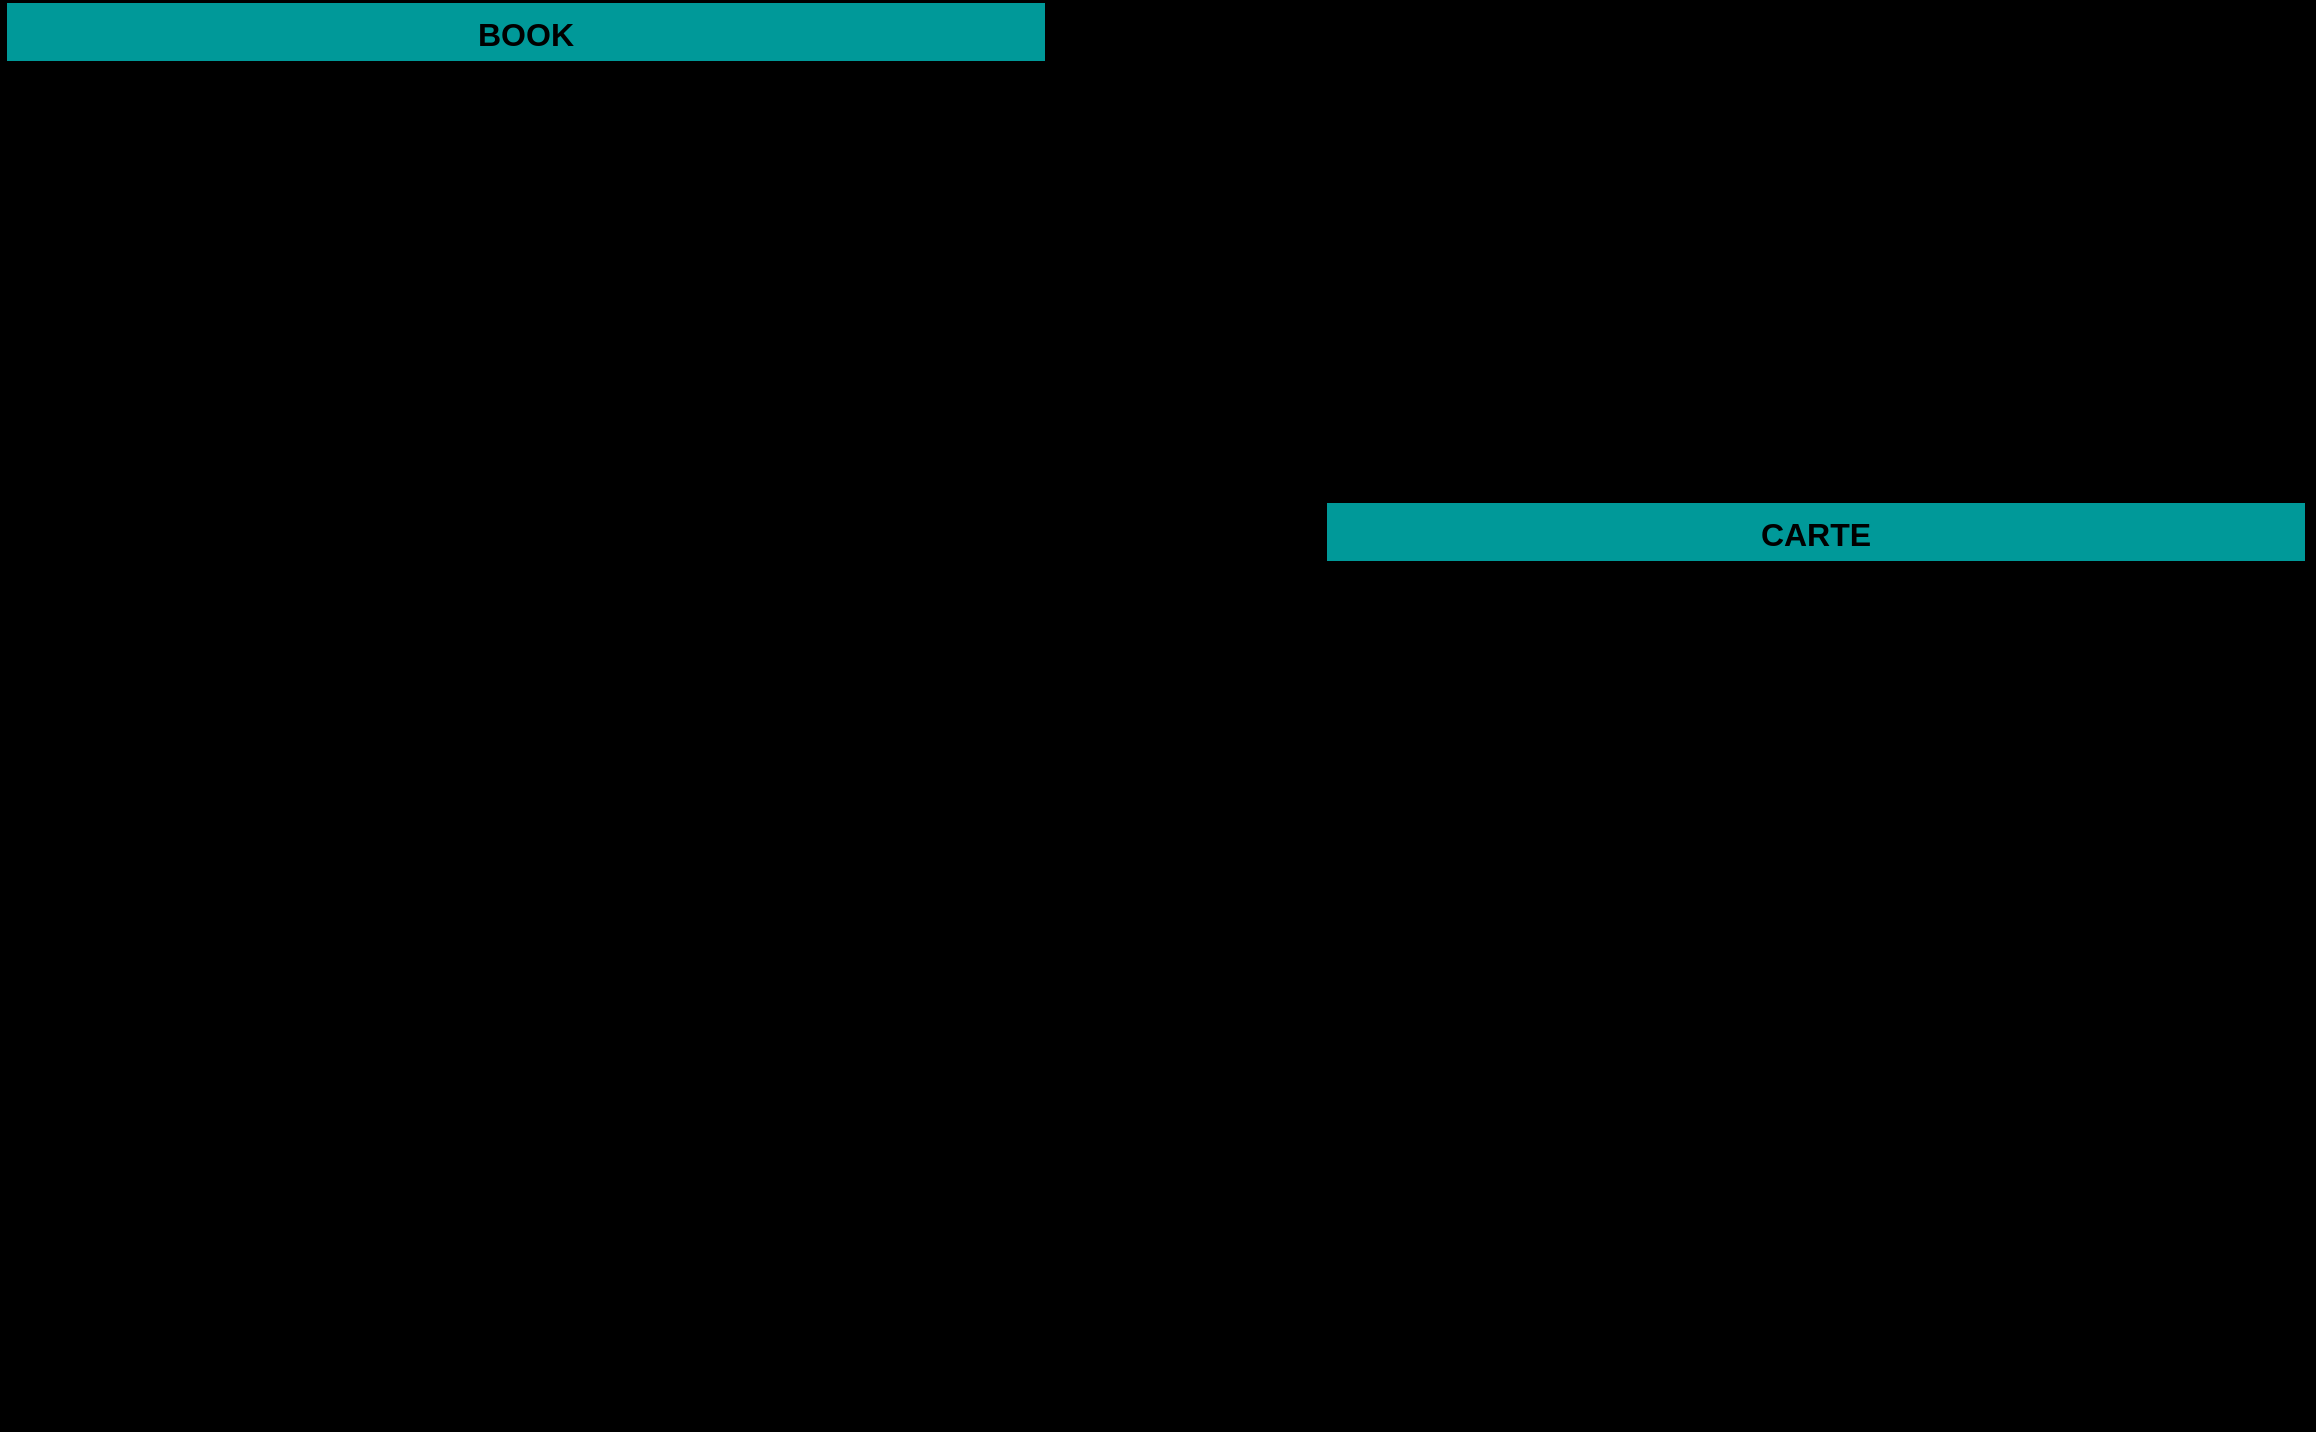 <mxfile version="24.4.0" type="device">
  <diagram name="Page-1" id="w5YIbSZ3tDpKAlkPuJyY">
    <mxGraphModel dx="1071" dy="650" grid="1" gridSize="10" guides="1" tooltips="1" connect="1" arrows="1" fold="1" page="1" pageScale="1" pageWidth="1920" pageHeight="1200" background="#000000" math="0" shadow="0">
      <root>
        <mxCell id="0" />
        <mxCell id="1" parent="0" />
        <mxCell id="HTnMNNAMFDqcmNRor3eO-17" value="BOOK" style="shape=table;startSize=30;container=1;collapsible=0;childLayout=tableLayout;fixedRows=1;rowLines=0;fontStyle=1;fontSize=16;fillColor=#009999;" vertex="1" parent="1">
          <mxGeometry x="390" y="340" width="520" height="460" as="geometry" />
        </mxCell>
        <mxCell id="HTnMNNAMFDqcmNRor3eO-18" value="" style="shape=tableRow;horizontal=0;startSize=0;swimlaneHead=0;swimlaneBody=0;top=0;left=0;bottom=0;right=0;collapsible=0;dropTarget=0;fillColor=none;points=[[0,0.5],[1,0.5]];portConstraint=eastwest;strokeColor=inherit;fontSize=16;strokeWidth=3;" vertex="1" parent="HTnMNNAMFDqcmNRor3eO-17">
          <mxGeometry y="30" width="520" height="40" as="geometry" />
        </mxCell>
        <mxCell id="HTnMNNAMFDqcmNRor3eO-19" value="PK" style="shape=partialRectangle;html=1;whiteSpace=wrap;connectable=0;fillColor=none;top=0;left=0;bottom=0;right=0;overflow=hidden;pointerEvents=1;strokeColor=#E6D0DE;fontSize=16;" vertex="1" parent="HTnMNNAMFDqcmNRor3eO-18">
          <mxGeometry width="59" height="40" as="geometry">
            <mxRectangle width="59" height="40" as="alternateBounds" />
          </mxGeometry>
        </mxCell>
        <mxCell id="HTnMNNAMFDqcmNRor3eO-20" value="isbn&amp;nbsp; &amp;nbsp; &amp;nbsp; &amp;nbsp; &amp;nbsp; &amp;nbsp; &amp;nbsp; &amp;nbsp; &amp;nbsp; &amp;nbsp; &amp;nbsp; &amp;nbsp; &amp;nbsp; &amp;nbsp;varchar2(50)&amp;nbsp; &amp;nbsp; &amp;nbsp;&quot;978-3-596-148410-07&quot;" style="shape=partialRectangle;html=1;whiteSpace=wrap;connectable=0;fillColor=none;top=0;left=0;bottom=0;right=0;align=left;spacingLeft=6;overflow=hidden;strokeColor=#E6D0DE;fontSize=16;" vertex="1" parent="HTnMNNAMFDqcmNRor3eO-18">
          <mxGeometry x="59" width="461" height="40" as="geometry">
            <mxRectangle width="461" height="40" as="alternateBounds" />
          </mxGeometry>
        </mxCell>
        <mxCell id="HTnMNNAMFDqcmNRor3eO-24" value="" style="shape=tableRow;horizontal=0;startSize=0;swimlaneHead=0;swimlaneBody=0;top=0;left=0;bottom=0;right=0;collapsible=0;dropTarget=0;fillColor=none;points=[[0,0.5],[1,0.5]];portConstraint=eastwest;strokeColor=inherit;fontSize=16;" vertex="1" parent="HTnMNNAMFDqcmNRor3eO-17">
          <mxGeometry y="70" width="520" height="20" as="geometry" />
        </mxCell>
        <mxCell id="HTnMNNAMFDqcmNRor3eO-25" value="" style="shape=partialRectangle;html=1;whiteSpace=wrap;connectable=0;fillColor=none;top=0;left=0;bottom=0;right=0;overflow=hidden;strokeColor=inherit;fontSize=16;" vertex="1" parent="HTnMNNAMFDqcmNRor3eO-24">
          <mxGeometry width="59" height="20" as="geometry">
            <mxRectangle width="59" height="20" as="alternateBounds" />
          </mxGeometry>
        </mxCell>
        <mxCell id="HTnMNNAMFDqcmNRor3eO-26" value="title&amp;nbsp; &amp;nbsp; &amp;nbsp; &amp;nbsp; &amp;nbsp; &amp;nbsp; &amp;nbsp; &amp;nbsp; &amp;nbsp; &amp;nbsp; &amp;nbsp; &amp;nbsp; &amp;nbsp; &amp;nbsp; varchar2(50)&amp;nbsp; &amp;nbsp; &amp;nbsp; &quot;Mica sirena&quot;" style="shape=partialRectangle;html=1;whiteSpace=wrap;connectable=0;fillColor=none;top=0;left=0;bottom=0;right=0;align=left;spacingLeft=6;overflow=hidden;strokeColor=inherit;fontSize=16;" vertex="1" parent="HTnMNNAMFDqcmNRor3eO-24">
          <mxGeometry x="59" width="461" height="20" as="geometry">
            <mxRectangle width="461" height="20" as="alternateBounds" />
          </mxGeometry>
        </mxCell>
        <mxCell id="HTnMNNAMFDqcmNRor3eO-43" value="" style="shape=tableRow;horizontal=0;startSize=0;swimlaneHead=0;swimlaneBody=0;top=0;left=0;bottom=0;right=0;collapsible=0;dropTarget=0;fillColor=none;points=[[0,0.5],[1,0.5]];portConstraint=eastwest;strokeColor=inherit;fontSize=16;" vertex="1" parent="HTnMNNAMFDqcmNRor3eO-17">
          <mxGeometry y="90" width="520" height="30" as="geometry" />
        </mxCell>
        <mxCell id="HTnMNNAMFDqcmNRor3eO-44" value="" style="shape=partialRectangle;html=1;whiteSpace=wrap;connectable=0;fillColor=none;top=0;left=0;bottom=0;right=0;overflow=hidden;strokeColor=inherit;fontSize=16;" vertex="1" parent="HTnMNNAMFDqcmNRor3eO-43">
          <mxGeometry width="59" height="30" as="geometry">
            <mxRectangle width="59" height="30" as="alternateBounds" />
          </mxGeometry>
        </mxCell>
        <mxCell id="HTnMNNAMFDqcmNRor3eO-45" value="publication_date&amp;nbsp; &amp;nbsp; &amp;nbsp; &amp;nbsp;date&amp;nbsp; &amp;nbsp; &amp;nbsp; &amp;nbsp; &amp;nbsp; &amp;nbsp; &amp;nbsp; &amp;nbsp; &amp;nbsp; &amp;nbsp; &quot;2024-12-01&quot;" style="shape=partialRectangle;html=1;whiteSpace=wrap;connectable=0;fillColor=none;top=0;left=0;bottom=0;right=0;align=left;spacingLeft=6;overflow=hidden;strokeColor=inherit;fontSize=16;" vertex="1" parent="HTnMNNAMFDqcmNRor3eO-43">
          <mxGeometry x="59" width="461" height="30" as="geometry">
            <mxRectangle width="461" height="30" as="alternateBounds" />
          </mxGeometry>
        </mxCell>
        <mxCell id="HTnMNNAMFDqcmNRor3eO-57" value="" style="endArrow=none;html=1;rounded=0;strokeWidth=2;entryX=0.504;entryY=0.013;entryDx=0;entryDy=0;entryPerimeter=0;exitX=0.385;exitY=1;exitDx=0;exitDy=0;exitPerimeter=0;" edge="1" parent="HTnMNNAMFDqcmNRor3eO-17" source="HTnMNNAMFDqcmNRor3eO-91">
          <mxGeometry width="50" height="50" relative="1" as="geometry">
            <mxPoint x="200" y="500" as="sourcePoint" />
            <mxPoint x="204.48" y="30.52" as="targetPoint" />
          </mxGeometry>
        </mxCell>
        <mxCell id="HTnMNNAMFDqcmNRor3eO-56" value="" style="endArrow=none;html=1;rounded=0;strokeWidth=2;entryX=-0.002;entryY=-0.094;entryDx=0;entryDy=0;entryPerimeter=0;exitX=1.004;exitY=0.929;exitDx=0;exitDy=0;exitPerimeter=0;" edge="1" parent="HTnMNNAMFDqcmNRor3eO-17" source="HTnMNNAMFDqcmNRor3eO-18" target="HTnMNNAMFDqcmNRor3eO-24">
          <mxGeometry width="50" height="50" relative="1" as="geometry">
            <mxPoint x="130" y="240" as="sourcePoint" />
            <mxPoint y="89.58" as="targetPoint" />
          </mxGeometry>
        </mxCell>
        <mxCell id="HTnMNNAMFDqcmNRor3eO-58" value="" style="shape=tableRow;horizontal=0;startSize=0;swimlaneHead=0;swimlaneBody=0;top=0;left=0;bottom=0;right=0;collapsible=0;dropTarget=0;fillColor=none;points=[[0,0.5],[1,0.5]];portConstraint=eastwest;strokeColor=inherit;fontSize=16;" vertex="1" parent="HTnMNNAMFDqcmNRor3eO-17">
          <mxGeometry y="120" width="520" height="30" as="geometry" />
        </mxCell>
        <mxCell id="HTnMNNAMFDqcmNRor3eO-59" value="" style="shape=partialRectangle;html=1;whiteSpace=wrap;connectable=0;fillColor=none;top=0;left=0;bottom=0;right=0;overflow=hidden;strokeColor=inherit;fontSize=16;" vertex="1" parent="HTnMNNAMFDqcmNRor3eO-58">
          <mxGeometry width="59" height="30" as="geometry">
            <mxRectangle width="59" height="30" as="alternateBounds" />
          </mxGeometry>
        </mxCell>
        <mxCell id="HTnMNNAMFDqcmNRor3eO-60" value="edition&amp;nbsp; &amp;nbsp; &amp;nbsp; &amp;nbsp; &amp;nbsp; &amp;nbsp; &amp;nbsp; &amp;nbsp; &amp;nbsp; &amp;nbsp; &amp;nbsp; varchar2(50)&amp;nbsp; &amp;nbsp; &amp;nbsp; &amp;nbsp;&quot;Editia 3&quot;&amp;nbsp; &amp;nbsp; &amp;nbsp; &amp;nbsp; &amp;nbsp;" style="shape=partialRectangle;html=1;whiteSpace=wrap;connectable=0;fillColor=none;top=0;left=0;bottom=0;right=0;align=left;spacingLeft=6;overflow=hidden;strokeColor=inherit;fontSize=16;" vertex="1" parent="HTnMNNAMFDqcmNRor3eO-58">
          <mxGeometry x="59" width="461" height="30" as="geometry">
            <mxRectangle width="461" height="30" as="alternateBounds" />
          </mxGeometry>
        </mxCell>
        <mxCell id="HTnMNNAMFDqcmNRor3eO-61" value="" style="shape=tableRow;horizontal=0;startSize=0;swimlaneHead=0;swimlaneBody=0;top=0;left=0;bottom=0;right=0;collapsible=0;dropTarget=0;fillColor=none;points=[[0,0.5],[1,0.5]];portConstraint=eastwest;strokeColor=inherit;fontSize=16;" vertex="1" parent="HTnMNNAMFDqcmNRor3eO-17">
          <mxGeometry y="150" width="520" height="30" as="geometry" />
        </mxCell>
        <mxCell id="HTnMNNAMFDqcmNRor3eO-62" value="" style="shape=partialRectangle;html=1;whiteSpace=wrap;connectable=0;fillColor=none;top=0;left=0;bottom=0;right=0;overflow=hidden;strokeColor=inherit;fontSize=16;" vertex="1" parent="HTnMNNAMFDqcmNRor3eO-61">
          <mxGeometry width="59" height="30" as="geometry">
            <mxRectangle width="59" height="30" as="alternateBounds" />
          </mxGeometry>
        </mxCell>
        <mxCell id="HTnMNNAMFDqcmNRor3eO-63" value="available_quantity&amp;nbsp; &amp;nbsp; number(38,0)&amp;nbsp; &amp;nbsp; &amp;nbsp; 67 -596-52068-7" style="shape=partialRectangle;html=1;whiteSpace=wrap;connectable=0;fillColor=none;top=0;left=0;bottom=0;right=0;align=left;spacingLeft=6;overflow=hidden;strokeColor=inherit;fontSize=16;" vertex="1" parent="HTnMNNAMFDqcmNRor3eO-61">
          <mxGeometry x="59" width="461" height="30" as="geometry">
            <mxRectangle width="461" height="30" as="alternateBounds" />
          </mxGeometry>
        </mxCell>
        <mxCell id="HTnMNNAMFDqcmNRor3eO-64" value="" style="shape=tableRow;horizontal=0;startSize=0;swimlaneHead=0;swimlaneBody=0;top=0;left=0;bottom=0;right=0;collapsible=0;dropTarget=0;fillColor=none;points=[[0,0.5],[1,0.5]];portConstraint=eastwest;strokeColor=inherit;fontSize=16;" vertex="1" parent="HTnMNNAMFDqcmNRor3eO-17">
          <mxGeometry y="180" width="520" height="30" as="geometry" />
        </mxCell>
        <mxCell id="HTnMNNAMFDqcmNRor3eO-65" value="" style="shape=partialRectangle;html=1;whiteSpace=wrap;connectable=0;fillColor=none;top=0;left=0;bottom=0;right=0;overflow=hidden;strokeColor=inherit;fontSize=16;" vertex="1" parent="HTnMNNAMFDqcmNRor3eO-64">
          <mxGeometry width="59" height="30" as="geometry">
            <mxRectangle width="59" height="30" as="alternateBounds" />
          </mxGeometry>
        </mxCell>
        <mxCell id="HTnMNNAMFDqcmNRor3eO-66" value="price&amp;nbsp; &amp;nbsp; &amp;nbsp; &amp;nbsp; &amp;nbsp; &amp;nbsp; &amp;nbsp; &amp;nbsp; &amp;nbsp; &amp;nbsp; &amp;nbsp; &amp;nbsp; &amp;nbsp;number(38,2)&amp;nbsp; &amp;nbsp; &amp;nbsp; 547.50" style="shape=partialRectangle;html=1;whiteSpace=wrap;connectable=0;fillColor=none;top=0;left=0;bottom=0;right=0;align=left;spacingLeft=6;overflow=hidden;strokeColor=inherit;fontSize=16;" vertex="1" parent="HTnMNNAMFDqcmNRor3eO-64">
          <mxGeometry x="59" width="461" height="30" as="geometry">
            <mxRectangle width="461" height="30" as="alternateBounds" />
          </mxGeometry>
        </mxCell>
        <mxCell id="HTnMNNAMFDqcmNRor3eO-67" value="" style="shape=tableRow;horizontal=0;startSize=0;swimlaneHead=0;swimlaneBody=0;top=0;left=0;bottom=0;right=0;collapsible=0;dropTarget=0;fillColor=none;points=[[0,0.5],[1,0.5]];portConstraint=eastwest;strokeColor=inherit;fontSize=16;" vertex="1" parent="HTnMNNAMFDqcmNRor3eO-17">
          <mxGeometry y="210" width="520" height="30" as="geometry" />
        </mxCell>
        <mxCell id="HTnMNNAMFDqcmNRor3eO-68" value="" style="shape=partialRectangle;html=1;whiteSpace=wrap;connectable=0;fillColor=none;top=0;left=0;bottom=0;right=0;overflow=hidden;strokeColor=inherit;fontSize=16;" vertex="1" parent="HTnMNNAMFDqcmNRor3eO-67">
          <mxGeometry width="59" height="30" as="geometry">
            <mxRectangle width="59" height="30" as="alternateBounds" />
          </mxGeometry>
        </mxCell>
        <mxCell id="HTnMNNAMFDqcmNRor3eO-69" value="author&amp;nbsp; &amp;nbsp; &amp;nbsp; &amp;nbsp; &amp;nbsp; &amp;nbsp; &amp;nbsp; &amp;nbsp; &amp;nbsp; &amp;nbsp; &amp;nbsp; &amp;nbsp;varchar2(50)&amp;nbsp; &amp;nbsp; &amp;nbsp; &quot;Petre Ispirescu&quot;" style="shape=partialRectangle;html=1;whiteSpace=wrap;connectable=0;fillColor=none;top=0;left=0;bottom=0;right=0;align=left;spacingLeft=6;overflow=hidden;strokeColor=inherit;fontSize=16;" vertex="1" parent="HTnMNNAMFDqcmNRor3eO-67">
          <mxGeometry x="59" width="461" height="30" as="geometry">
            <mxRectangle width="461" height="30" as="alternateBounds" />
          </mxGeometry>
        </mxCell>
        <mxCell id="HTnMNNAMFDqcmNRor3eO-70" value="" style="shape=tableRow;horizontal=0;startSize=0;swimlaneHead=0;swimlaneBody=0;top=0;left=0;bottom=0;right=0;collapsible=0;dropTarget=0;fillColor=none;points=[[0,0.5],[1,0.5]];portConstraint=eastwest;strokeColor=inherit;fontSize=16;" vertex="1" parent="HTnMNNAMFDqcmNRor3eO-17">
          <mxGeometry y="240" width="520" height="30" as="geometry" />
        </mxCell>
        <mxCell id="HTnMNNAMFDqcmNRor3eO-71" value="" style="shape=partialRectangle;html=1;whiteSpace=wrap;connectable=0;fillColor=none;top=0;left=0;bottom=0;right=0;overflow=hidden;strokeColor=inherit;fontSize=16;" vertex="1" parent="HTnMNNAMFDqcmNRor3eO-70">
          <mxGeometry width="59" height="30" as="geometry">
            <mxRectangle width="59" height="30" as="alternateBounds" />
          </mxGeometry>
        </mxCell>
        <mxCell id="HTnMNNAMFDqcmNRor3eO-72" value="publisher&amp;nbsp; &amp;nbsp; &amp;nbsp; &amp;nbsp; &amp;nbsp; &amp;nbsp; &amp;nbsp; &amp;nbsp; &amp;nbsp; &amp;nbsp;varchar2(50)&amp;nbsp; &amp;nbsp; &amp;nbsp; &quot;Editura Arthur&quot;" style="shape=partialRectangle;html=1;whiteSpace=wrap;connectable=0;fillColor=none;top=0;left=0;bottom=0;right=0;align=left;spacingLeft=6;overflow=hidden;strokeColor=inherit;fontSize=16;" vertex="1" parent="HTnMNNAMFDqcmNRor3eO-70">
          <mxGeometry x="59" width="461" height="30" as="geometry">
            <mxRectangle width="461" height="30" as="alternateBounds" />
          </mxGeometry>
        </mxCell>
        <mxCell id="HTnMNNAMFDqcmNRor3eO-73" value="" style="shape=tableRow;horizontal=0;startSize=0;swimlaneHead=0;swimlaneBody=0;top=0;left=0;bottom=0;right=0;collapsible=0;dropTarget=0;fillColor=none;points=[[0,0.5],[1,0.5]];portConstraint=eastwest;strokeColor=inherit;fontSize=16;" vertex="1" parent="HTnMNNAMFDqcmNRor3eO-17">
          <mxGeometry y="270" width="520" height="30" as="geometry" />
        </mxCell>
        <mxCell id="HTnMNNAMFDqcmNRor3eO-74" value="" style="shape=partialRectangle;html=1;whiteSpace=wrap;connectable=0;fillColor=none;top=0;left=0;bottom=0;right=0;overflow=hidden;strokeColor=inherit;fontSize=16;" vertex="1" parent="HTnMNNAMFDqcmNRor3eO-73">
          <mxGeometry width="59" height="30" as="geometry">
            <mxRectangle width="59" height="30" as="alternateBounds" />
          </mxGeometry>
        </mxCell>
        <mxCell id="HTnMNNAMFDqcmNRor3eO-75" value="language&amp;nbsp; &amp;nbsp; &amp;nbsp; &amp;nbsp; &amp;nbsp; &amp;nbsp; &amp;nbsp; &amp;nbsp; &amp;nbsp; &amp;nbsp;varchar2(50)&amp;nbsp; &amp;nbsp; &amp;nbsp; &quot;romana&quot;&amp;nbsp;" style="shape=partialRectangle;html=1;whiteSpace=wrap;connectable=0;fillColor=none;top=0;left=0;bottom=0;right=0;align=left;spacingLeft=6;overflow=hidden;strokeColor=inherit;fontSize=16;" vertex="1" parent="HTnMNNAMFDqcmNRor3eO-73">
          <mxGeometry x="59" width="461" height="30" as="geometry">
            <mxRectangle width="461" height="30" as="alternateBounds" />
          </mxGeometry>
        </mxCell>
        <mxCell id="HTnMNNAMFDqcmNRor3eO-76" value="" style="shape=tableRow;horizontal=0;startSize=0;swimlaneHead=0;swimlaneBody=0;top=0;left=0;bottom=0;right=0;collapsible=0;dropTarget=0;fillColor=none;points=[[0,0.5],[1,0.5]];portConstraint=eastwest;strokeColor=inherit;fontSize=16;" vertex="1" parent="HTnMNNAMFDqcmNRor3eO-17">
          <mxGeometry y="300" width="520" height="30" as="geometry" />
        </mxCell>
        <mxCell id="HTnMNNAMFDqcmNRor3eO-77" value="" style="shape=partialRectangle;html=1;whiteSpace=wrap;connectable=0;fillColor=none;top=0;left=0;bottom=0;right=0;overflow=hidden;strokeColor=inherit;fontSize=16;" vertex="1" parent="HTnMNNAMFDqcmNRor3eO-76">
          <mxGeometry width="59" height="30" as="geometry">
            <mxRectangle width="59" height="30" as="alternateBounds" />
          </mxGeometry>
        </mxCell>
        <mxCell id="HTnMNNAMFDqcmNRor3eO-78" value="genre&amp;nbsp; &amp;nbsp; &amp;nbsp; &amp;nbsp; &amp;nbsp; &amp;nbsp; &amp;nbsp; &amp;nbsp; &amp;nbsp; &amp;nbsp; &amp;nbsp; &amp;nbsp; &amp;nbsp;varchar2(50)&amp;nbsp; &amp;nbsp; &amp;nbsp;&quot;fantastic&quot;" style="shape=partialRectangle;html=1;whiteSpace=wrap;connectable=0;fillColor=none;top=0;left=0;bottom=0;right=0;align=left;spacingLeft=6;overflow=hidden;strokeColor=inherit;fontSize=16;" vertex="1" parent="HTnMNNAMFDqcmNRor3eO-76">
          <mxGeometry x="59" width="461" height="30" as="geometry">
            <mxRectangle width="461" height="30" as="alternateBounds" />
          </mxGeometry>
        </mxCell>
        <mxCell id="HTnMNNAMFDqcmNRor3eO-79" value="" style="shape=tableRow;horizontal=0;startSize=0;swimlaneHead=0;swimlaneBody=0;top=0;left=0;bottom=0;right=0;collapsible=0;dropTarget=0;fillColor=none;points=[[0,0.5],[1,0.5]];portConstraint=eastwest;strokeColor=inherit;fontSize=16;" vertex="1" parent="HTnMNNAMFDqcmNRor3eO-17">
          <mxGeometry y="330" width="520" height="30" as="geometry" />
        </mxCell>
        <mxCell id="HTnMNNAMFDqcmNRor3eO-80" value="" style="shape=partialRectangle;html=1;whiteSpace=wrap;connectable=0;fillColor=none;top=0;left=0;bottom=0;right=0;overflow=hidden;strokeColor=inherit;fontSize=16;" vertex="1" parent="HTnMNNAMFDqcmNRor3eO-79">
          <mxGeometry width="59" height="30" as="geometry">
            <mxRectangle width="59" height="30" as="alternateBounds" />
          </mxGeometry>
        </mxCell>
        <mxCell id="HTnMNNAMFDqcmNRor3eO-81" value="rating&amp;nbsp; &amp;nbsp; &amp;nbsp; &amp;nbsp; &amp;nbsp; &amp;nbsp; &amp;nbsp; &amp;nbsp; &amp;nbsp; &amp;nbsp; &amp;nbsp; &amp;nbsp; &amp;nbsp;number(38,1)&amp;nbsp; &amp;nbsp; &amp;nbsp;5.7" style="shape=partialRectangle;html=1;whiteSpace=wrap;connectable=0;fillColor=none;top=0;left=0;bottom=0;right=0;align=left;spacingLeft=6;overflow=hidden;strokeColor=inherit;fontSize=16;" vertex="1" parent="HTnMNNAMFDqcmNRor3eO-79">
          <mxGeometry x="59" width="461" height="30" as="geometry">
            <mxRectangle width="461" height="30" as="alternateBounds" />
          </mxGeometry>
        </mxCell>
        <mxCell id="HTnMNNAMFDqcmNRor3eO-82" value="" style="shape=tableRow;horizontal=0;startSize=0;swimlaneHead=0;swimlaneBody=0;top=0;left=0;bottom=0;right=0;collapsible=0;dropTarget=0;fillColor=none;points=[[0,0.5],[1,0.5]];portConstraint=eastwest;strokeColor=inherit;fontSize=16;" vertex="1" parent="HTnMNNAMFDqcmNRor3eO-17">
          <mxGeometry y="360" width="520" height="20" as="geometry" />
        </mxCell>
        <mxCell id="HTnMNNAMFDqcmNRor3eO-83" value="" style="shape=partialRectangle;html=1;whiteSpace=wrap;connectable=0;fillColor=none;top=0;left=0;bottom=0;right=0;overflow=hidden;strokeColor=inherit;fontSize=16;" vertex="1" parent="HTnMNNAMFDqcmNRor3eO-82">
          <mxGeometry width="59" height="20" as="geometry">
            <mxRectangle width="59" height="20" as="alternateBounds" />
          </mxGeometry>
        </mxCell>
        <mxCell id="HTnMNNAMFDqcmNRor3eO-84" value="data_adaugarii&amp;nbsp; &amp;nbsp; &amp;nbsp; &amp;nbsp; &amp;nbsp; date&amp;nbsp; &amp;nbsp; &amp;nbsp; &amp;nbsp; &amp;nbsp; &amp;nbsp; &amp;nbsp; &amp;nbsp; &amp;nbsp; &amp;nbsp;&quot;2024-12-02&quot;" style="shape=partialRectangle;html=1;whiteSpace=wrap;connectable=0;fillColor=none;top=0;left=0;bottom=0;right=0;align=left;spacingLeft=6;overflow=hidden;strokeColor=inherit;fontSize=16;" vertex="1" parent="HTnMNNAMFDqcmNRor3eO-82">
          <mxGeometry x="59" width="461" height="20" as="geometry">
            <mxRectangle width="461" height="20" as="alternateBounds" />
          </mxGeometry>
        </mxCell>
        <mxCell id="HTnMNNAMFDqcmNRor3eO-85" value="" style="shape=tableRow;horizontal=0;startSize=0;swimlaneHead=0;swimlaneBody=0;top=0;left=0;bottom=0;right=0;collapsible=0;dropTarget=0;fillColor=none;points=[[0,0.5],[1,0.5]];portConstraint=eastwest;strokeColor=inherit;fontSize=16;" vertex="1" parent="HTnMNNAMFDqcmNRor3eO-17">
          <mxGeometry y="380" width="520" height="30" as="geometry" />
        </mxCell>
        <mxCell id="HTnMNNAMFDqcmNRor3eO-86" value="" style="shape=partialRectangle;html=1;whiteSpace=wrap;connectable=0;fillColor=none;top=0;left=0;bottom=0;right=0;overflow=hidden;strokeColor=inherit;fontSize=16;" vertex="1" parent="HTnMNNAMFDqcmNRor3eO-85">
          <mxGeometry width="59" height="30" as="geometry">
            <mxRectangle width="59" height="30" as="alternateBounds" />
          </mxGeometry>
        </mxCell>
        <mxCell id="HTnMNNAMFDqcmNRor3eO-87" value="page_num&amp;nbsp; &amp;nbsp; &amp;nbsp; &amp;nbsp; &amp;nbsp; &amp;nbsp; &amp;nbsp; &amp;nbsp; &amp;nbsp;number(38,0)&amp;nbsp; &amp;nbsp; 345" style="shape=partialRectangle;html=1;whiteSpace=wrap;connectable=0;fillColor=none;top=0;left=0;bottom=0;right=0;align=left;spacingLeft=6;overflow=hidden;strokeColor=inherit;fontSize=16;" vertex="1" parent="HTnMNNAMFDqcmNRor3eO-85">
          <mxGeometry x="59" width="461" height="30" as="geometry">
            <mxRectangle width="461" height="30" as="alternateBounds" />
          </mxGeometry>
        </mxCell>
        <mxCell id="HTnMNNAMFDqcmNRor3eO-88" value="" style="shape=tableRow;horizontal=0;startSize=0;swimlaneHead=0;swimlaneBody=0;top=0;left=0;bottom=0;right=0;collapsible=0;dropTarget=0;fillColor=none;points=[[0,0.5],[1,0.5]];portConstraint=eastwest;strokeColor=inherit;fontSize=16;" vertex="1" parent="HTnMNNAMFDqcmNRor3eO-17">
          <mxGeometry y="410" width="520" height="20" as="geometry" />
        </mxCell>
        <mxCell id="HTnMNNAMFDqcmNRor3eO-89" value="" style="shape=partialRectangle;html=1;whiteSpace=wrap;connectable=0;fillColor=none;top=0;left=0;bottom=0;right=0;overflow=hidden;strokeColor=inherit;fontSize=16;" vertex="1" parent="HTnMNNAMFDqcmNRor3eO-88">
          <mxGeometry width="59" height="20" as="geometry">
            <mxRectangle width="59" height="20" as="alternateBounds" />
          </mxGeometry>
        </mxCell>
        <mxCell id="HTnMNNAMFDqcmNRor3eO-90" value="ultima_actualizare&amp;nbsp; &amp;nbsp; number(38,0)&amp;nbsp; &amp;nbsp; &amp;nbsp;&quot;2024-12-03&quot;" style="shape=partialRectangle;html=1;whiteSpace=wrap;connectable=0;fillColor=none;top=0;left=0;bottom=0;right=0;align=left;spacingLeft=6;overflow=hidden;strokeColor=inherit;fontSize=16;" vertex="1" parent="HTnMNNAMFDqcmNRor3eO-88">
          <mxGeometry x="59" width="461" height="20" as="geometry">
            <mxRectangle width="461" height="20" as="alternateBounds" />
          </mxGeometry>
        </mxCell>
        <mxCell id="HTnMNNAMFDqcmNRor3eO-91" value="" style="shape=tableRow;horizontal=0;startSize=0;swimlaneHead=0;swimlaneBody=0;top=0;left=0;bottom=0;right=0;collapsible=0;dropTarget=0;fillColor=none;points=[[0,0.5],[1,0.5]];portConstraint=eastwest;strokeColor=inherit;fontSize=16;" vertex="1" parent="HTnMNNAMFDqcmNRor3eO-17">
          <mxGeometry y="430" width="520" height="30" as="geometry" />
        </mxCell>
        <mxCell id="HTnMNNAMFDqcmNRor3eO-92" value="" style="shape=partialRectangle;html=1;whiteSpace=wrap;connectable=0;fillColor=none;top=0;left=0;bottom=0;right=0;overflow=hidden;strokeColor=inherit;fontSize=16;" vertex="1" parent="HTnMNNAMFDqcmNRor3eO-91">
          <mxGeometry width="59" height="30" as="geometry">
            <mxRectangle width="59" height="30" as="alternateBounds" />
          </mxGeometry>
        </mxCell>
        <mxCell id="HTnMNNAMFDqcmNRor3eO-93" value="status&amp;nbsp; &amp;nbsp; &amp;nbsp; &amp;nbsp; &amp;nbsp; &amp;nbsp; &amp;nbsp; &amp;nbsp; &amp;nbsp; &amp;nbsp; &amp;nbsp; &amp;nbsp; number(38,0)&amp;nbsp; &amp;nbsp; &amp;nbsp;&quot;In Stoc&quot;" style="shape=partialRectangle;html=1;whiteSpace=wrap;connectable=0;fillColor=none;top=0;left=0;bottom=0;right=0;align=left;spacingLeft=6;overflow=hidden;strokeColor=inherit;fontSize=16;" vertex="1" parent="HTnMNNAMFDqcmNRor3eO-91">
          <mxGeometry x="59" width="461" height="30" as="geometry">
            <mxRectangle width="461" height="30" as="alternateBounds" />
          </mxGeometry>
        </mxCell>
        <mxCell id="HTnMNNAMFDqcmNRor3eO-94" value="" style="endArrow=none;html=1;rounded=0;strokeWidth=2;entryX=0.635;entryY=-0.025;entryDx=0;entryDy=0;entryPerimeter=0;exitX=0.619;exitY=1;exitDx=0;exitDy=0;exitPerimeter=0;" edge="1" parent="HTnMNNAMFDqcmNRor3eO-17" source="HTnMNNAMFDqcmNRor3eO-91">
          <mxGeometry width="50" height="50" relative="1" as="geometry">
            <mxPoint x="317.7" y="461.99" as="sourcePoint" />
            <mxPoint x="320.15" y="30" as="targetPoint" />
          </mxGeometry>
        </mxCell>
        <mxCell id="HTnMNNAMFDqcmNRor3eO-96" value="CARTE" style="shape=table;startSize=30;container=1;collapsible=0;childLayout=tableLayout;fixedRows=1;rowLines=0;fontStyle=1;fontSize=16;fillColor=#009999;" vertex="1" parent="1">
          <mxGeometry x="1050" y="590" width="490" height="460" as="geometry" />
        </mxCell>
        <mxCell id="HTnMNNAMFDqcmNRor3eO-97" value="" style="shape=tableRow;horizontal=0;startSize=0;swimlaneHead=0;swimlaneBody=0;top=0;left=0;bottom=0;right=0;collapsible=0;dropTarget=0;fillColor=none;points=[[0,0.5],[1,0.5]];portConstraint=eastwest;strokeColor=inherit;fontSize=16;strokeWidth=3;" vertex="1" parent="HTnMNNAMFDqcmNRor3eO-96">
          <mxGeometry y="30" width="490" height="40" as="geometry" />
        </mxCell>
        <mxCell id="HTnMNNAMFDqcmNRor3eO-98" value="PK" style="shape=partialRectangle;html=1;whiteSpace=wrap;connectable=0;fillColor=none;top=0;left=0;bottom=0;right=0;overflow=hidden;pointerEvents=1;strokeColor=#E6D0DE;fontSize=16;" vertex="1" parent="HTnMNNAMFDqcmNRor3eO-97">
          <mxGeometry width="56" height="40" as="geometry">
            <mxRectangle width="56" height="40" as="alternateBounds" />
          </mxGeometry>
        </mxCell>
        <mxCell id="HTnMNNAMFDqcmNRor3eO-99" value="isbn&amp;nbsp; &amp;nbsp; &amp;nbsp; &amp;nbsp; &amp;nbsp; &amp;nbsp; &amp;nbsp; &amp;nbsp; &amp;nbsp; &amp;nbsp; &amp;nbsp; &amp;nbsp; &amp;nbsp; &amp;nbsp;varchar2(50)&amp;nbsp; &amp;nbsp; &amp;nbsp; &quot;978-3-16-148410-0&quot;" style="shape=partialRectangle;html=1;whiteSpace=wrap;connectable=0;fillColor=none;top=0;left=0;bottom=0;right=0;align=left;spacingLeft=6;overflow=hidden;strokeColor=#E6D0DE;fontSize=16;" vertex="1" parent="HTnMNNAMFDqcmNRor3eO-97">
          <mxGeometry x="56" width="434" height="40" as="geometry">
            <mxRectangle width="434" height="40" as="alternateBounds" />
          </mxGeometry>
        </mxCell>
        <mxCell id="HTnMNNAMFDqcmNRor3eO-100" value="" style="shape=tableRow;horizontal=0;startSize=0;swimlaneHead=0;swimlaneBody=0;top=0;left=0;bottom=0;right=0;collapsible=0;dropTarget=0;fillColor=none;points=[[0,0.5],[1,0.5]];portConstraint=eastwest;strokeColor=inherit;fontSize=16;" vertex="1" parent="HTnMNNAMFDqcmNRor3eO-96">
          <mxGeometry y="70" width="490" height="20" as="geometry" />
        </mxCell>
        <mxCell id="HTnMNNAMFDqcmNRor3eO-101" value="" style="shape=partialRectangle;html=1;whiteSpace=wrap;connectable=0;fillColor=none;top=0;left=0;bottom=0;right=0;overflow=hidden;strokeColor=inherit;fontSize=16;" vertex="1" parent="HTnMNNAMFDqcmNRor3eO-100">
          <mxGeometry width="56" height="20" as="geometry">
            <mxRectangle width="56" height="20" as="alternateBounds" />
          </mxGeometry>
        </mxCell>
        <mxCell id="HTnMNNAMFDqcmNRor3eO-102" value="title&amp;nbsp; &amp;nbsp; &amp;nbsp; &amp;nbsp; &amp;nbsp; &amp;nbsp; &amp;nbsp; &amp;nbsp; &amp;nbsp; &amp;nbsp; &amp;nbsp; &amp;nbsp; &amp;nbsp; &amp;nbsp; varchar2(50)&amp;nbsp; &amp;nbsp; &amp;nbsp; &quot;Mica sirena&quot;" style="shape=partialRectangle;html=1;whiteSpace=wrap;connectable=0;fillColor=none;top=0;left=0;bottom=0;right=0;align=left;spacingLeft=6;overflow=hidden;strokeColor=inherit;fontSize=16;" vertex="1" parent="HTnMNNAMFDqcmNRor3eO-100">
          <mxGeometry x="56" width="434" height="20" as="geometry">
            <mxRectangle width="434" height="20" as="alternateBounds" />
          </mxGeometry>
        </mxCell>
        <mxCell id="HTnMNNAMFDqcmNRor3eO-103" value="" style="shape=tableRow;horizontal=0;startSize=0;swimlaneHead=0;swimlaneBody=0;top=0;left=0;bottom=0;right=0;collapsible=0;dropTarget=0;fillColor=none;points=[[0,0.5],[1,0.5]];portConstraint=eastwest;strokeColor=inherit;fontSize=16;" vertex="1" parent="HTnMNNAMFDqcmNRor3eO-96">
          <mxGeometry y="90" width="490" height="30" as="geometry" />
        </mxCell>
        <mxCell id="HTnMNNAMFDqcmNRor3eO-104" value="" style="shape=partialRectangle;html=1;whiteSpace=wrap;connectable=0;fillColor=none;top=0;left=0;bottom=0;right=0;overflow=hidden;strokeColor=inherit;fontSize=16;" vertex="1" parent="HTnMNNAMFDqcmNRor3eO-103">
          <mxGeometry width="56" height="30" as="geometry">
            <mxRectangle width="56" height="30" as="alternateBounds" />
          </mxGeometry>
        </mxCell>
        <mxCell id="HTnMNNAMFDqcmNRor3eO-105" value="publication_date&amp;nbsp; &amp;nbsp; &amp;nbsp; &amp;nbsp;date&amp;nbsp; &amp;nbsp; &amp;nbsp; &amp;nbsp; &amp;nbsp; &amp;nbsp; &amp;nbsp; &amp;nbsp; &amp;nbsp; &amp;nbsp; &quot;2024-12-01&quot;" style="shape=partialRectangle;html=1;whiteSpace=wrap;connectable=0;fillColor=none;top=0;left=0;bottom=0;right=0;align=left;spacingLeft=6;overflow=hidden;strokeColor=inherit;fontSize=16;" vertex="1" parent="HTnMNNAMFDqcmNRor3eO-103">
          <mxGeometry x="56" width="434" height="30" as="geometry">
            <mxRectangle width="434" height="30" as="alternateBounds" />
          </mxGeometry>
        </mxCell>
        <mxCell id="HTnMNNAMFDqcmNRor3eO-106" value="" style="endArrow=none;html=1;rounded=0;strokeWidth=2;entryX=0.504;entryY=0.013;entryDx=0;entryDy=0;entryPerimeter=0;exitX=0.396;exitY=0.933;exitDx=0;exitDy=0;exitPerimeter=0;" edge="1" parent="HTnMNNAMFDqcmNRor3eO-96" source="HTnMNNAMFDqcmNRor3eO-141">
          <mxGeometry width="50" height="50" relative="1" as="geometry">
            <mxPoint x="630" y="80" as="sourcePoint" />
            <mxPoint x="204.48" y="30.52" as="targetPoint" />
          </mxGeometry>
        </mxCell>
        <mxCell id="HTnMNNAMFDqcmNRor3eO-107" value="" style="endArrow=none;html=1;rounded=0;strokeWidth=2;entryX=-0.002;entryY=-0.094;entryDx=0;entryDy=0;entryPerimeter=0;exitX=1.004;exitY=0.929;exitDx=0;exitDy=0;exitPerimeter=0;" edge="1" parent="HTnMNNAMFDqcmNRor3eO-96" source="HTnMNNAMFDqcmNRor3eO-97" target="HTnMNNAMFDqcmNRor3eO-100">
          <mxGeometry width="50" height="50" relative="1" as="geometry">
            <mxPoint x="130" y="240" as="sourcePoint" />
            <mxPoint y="89.58" as="targetPoint" />
          </mxGeometry>
        </mxCell>
        <mxCell id="HTnMNNAMFDqcmNRor3eO-108" value="" style="shape=tableRow;horizontal=0;startSize=0;swimlaneHead=0;swimlaneBody=0;top=0;left=0;bottom=0;right=0;collapsible=0;dropTarget=0;fillColor=none;points=[[0,0.5],[1,0.5]];portConstraint=eastwest;strokeColor=inherit;fontSize=16;" vertex="1" parent="HTnMNNAMFDqcmNRor3eO-96">
          <mxGeometry y="120" width="490" height="30" as="geometry" />
        </mxCell>
        <mxCell id="HTnMNNAMFDqcmNRor3eO-109" value="" style="shape=partialRectangle;html=1;whiteSpace=wrap;connectable=0;fillColor=none;top=0;left=0;bottom=0;right=0;overflow=hidden;strokeColor=inherit;fontSize=16;" vertex="1" parent="HTnMNNAMFDqcmNRor3eO-108">
          <mxGeometry width="56" height="30" as="geometry">
            <mxRectangle width="56" height="30" as="alternateBounds" />
          </mxGeometry>
        </mxCell>
        <mxCell id="HTnMNNAMFDqcmNRor3eO-110" value="edition&amp;nbsp; &amp;nbsp; &amp;nbsp; &amp;nbsp; &amp;nbsp; &amp;nbsp; &amp;nbsp; &amp;nbsp; &amp;nbsp; &amp;nbsp; &amp;nbsp; varchar2(50)&amp;nbsp; &amp;nbsp; &amp;nbsp; &amp;nbsp;&quot;Editia 3&quot;&amp;nbsp; &amp;nbsp; &amp;nbsp; &amp;nbsp; &amp;nbsp;" style="shape=partialRectangle;html=1;whiteSpace=wrap;connectable=0;fillColor=none;top=0;left=0;bottom=0;right=0;align=left;spacingLeft=6;overflow=hidden;strokeColor=inherit;fontSize=16;" vertex="1" parent="HTnMNNAMFDqcmNRor3eO-108">
          <mxGeometry x="56" width="434" height="30" as="geometry">
            <mxRectangle width="434" height="30" as="alternateBounds" />
          </mxGeometry>
        </mxCell>
        <mxCell id="HTnMNNAMFDqcmNRor3eO-111" value="" style="shape=tableRow;horizontal=0;startSize=0;swimlaneHead=0;swimlaneBody=0;top=0;left=0;bottom=0;right=0;collapsible=0;dropTarget=0;fillColor=none;points=[[0,0.5],[1,0.5]];portConstraint=eastwest;strokeColor=inherit;fontSize=16;" vertex="1" parent="HTnMNNAMFDqcmNRor3eO-96">
          <mxGeometry y="150" width="490" height="30" as="geometry" />
        </mxCell>
        <mxCell id="HTnMNNAMFDqcmNRor3eO-112" value="" style="shape=partialRectangle;html=1;whiteSpace=wrap;connectable=0;fillColor=none;top=0;left=0;bottom=0;right=0;overflow=hidden;strokeColor=inherit;fontSize=16;" vertex="1" parent="HTnMNNAMFDqcmNRor3eO-111">
          <mxGeometry width="56" height="30" as="geometry">
            <mxRectangle width="56" height="30" as="alternateBounds" />
          </mxGeometry>
        </mxCell>
        <mxCell id="HTnMNNAMFDqcmNRor3eO-113" value="available_quantity&amp;nbsp; &amp;nbsp; number(38,0)&amp;nbsp; &amp;nbsp; &amp;nbsp; 67" style="shape=partialRectangle;html=1;whiteSpace=wrap;connectable=0;fillColor=none;top=0;left=0;bottom=0;right=0;align=left;spacingLeft=6;overflow=hidden;strokeColor=inherit;fontSize=16;" vertex="1" parent="HTnMNNAMFDqcmNRor3eO-111">
          <mxGeometry x="56" width="434" height="30" as="geometry">
            <mxRectangle width="434" height="30" as="alternateBounds" />
          </mxGeometry>
        </mxCell>
        <mxCell id="HTnMNNAMFDqcmNRor3eO-114" value="" style="shape=tableRow;horizontal=0;startSize=0;swimlaneHead=0;swimlaneBody=0;top=0;left=0;bottom=0;right=0;collapsible=0;dropTarget=0;fillColor=none;points=[[0,0.5],[1,0.5]];portConstraint=eastwest;strokeColor=inherit;fontSize=16;" vertex="1" parent="HTnMNNAMFDqcmNRor3eO-96">
          <mxGeometry y="180" width="490" height="30" as="geometry" />
        </mxCell>
        <mxCell id="HTnMNNAMFDqcmNRor3eO-115" value="" style="shape=partialRectangle;html=1;whiteSpace=wrap;connectable=0;fillColor=none;top=0;left=0;bottom=0;right=0;overflow=hidden;strokeColor=inherit;fontSize=16;" vertex="1" parent="HTnMNNAMFDqcmNRor3eO-114">
          <mxGeometry width="56" height="30" as="geometry">
            <mxRectangle width="56" height="30" as="alternateBounds" />
          </mxGeometry>
        </mxCell>
        <mxCell id="HTnMNNAMFDqcmNRor3eO-116" value="price&amp;nbsp; &amp;nbsp; &amp;nbsp; &amp;nbsp; &amp;nbsp; &amp;nbsp; &amp;nbsp; &amp;nbsp; &amp;nbsp; &amp;nbsp; &amp;nbsp; &amp;nbsp; &amp;nbsp;number(38,2)&amp;nbsp; &amp;nbsp; &amp;nbsp; 547.50" style="shape=partialRectangle;html=1;whiteSpace=wrap;connectable=0;fillColor=none;top=0;left=0;bottom=0;right=0;align=left;spacingLeft=6;overflow=hidden;strokeColor=inherit;fontSize=16;" vertex="1" parent="HTnMNNAMFDqcmNRor3eO-114">
          <mxGeometry x="56" width="434" height="30" as="geometry">
            <mxRectangle width="434" height="30" as="alternateBounds" />
          </mxGeometry>
        </mxCell>
        <mxCell id="HTnMNNAMFDqcmNRor3eO-117" value="" style="shape=tableRow;horizontal=0;startSize=0;swimlaneHead=0;swimlaneBody=0;top=0;left=0;bottom=0;right=0;collapsible=0;dropTarget=0;fillColor=none;points=[[0,0.5],[1,0.5]];portConstraint=eastwest;strokeColor=inherit;fontSize=16;" vertex="1" parent="HTnMNNAMFDqcmNRor3eO-96">
          <mxGeometry y="210" width="490" height="30" as="geometry" />
        </mxCell>
        <mxCell id="HTnMNNAMFDqcmNRor3eO-118" value="" style="shape=partialRectangle;html=1;whiteSpace=wrap;connectable=0;fillColor=none;top=0;left=0;bottom=0;right=0;overflow=hidden;strokeColor=inherit;fontSize=16;" vertex="1" parent="HTnMNNAMFDqcmNRor3eO-117">
          <mxGeometry width="56" height="30" as="geometry">
            <mxRectangle width="56" height="30" as="alternateBounds" />
          </mxGeometry>
        </mxCell>
        <mxCell id="HTnMNNAMFDqcmNRor3eO-119" value="author&amp;nbsp; &amp;nbsp; &amp;nbsp; &amp;nbsp; &amp;nbsp; &amp;nbsp; &amp;nbsp; &amp;nbsp; &amp;nbsp; &amp;nbsp; &amp;nbsp; &amp;nbsp;varchar2(50)&amp;nbsp; &amp;nbsp; &amp;nbsp; &quot;Petre Ispirescu&quot;" style="shape=partialRectangle;html=1;whiteSpace=wrap;connectable=0;fillColor=none;top=0;left=0;bottom=0;right=0;align=left;spacingLeft=6;overflow=hidden;strokeColor=inherit;fontSize=16;" vertex="1" parent="HTnMNNAMFDqcmNRor3eO-117">
          <mxGeometry x="56" width="434" height="30" as="geometry">
            <mxRectangle width="434" height="30" as="alternateBounds" />
          </mxGeometry>
        </mxCell>
        <mxCell id="HTnMNNAMFDqcmNRor3eO-120" value="" style="shape=tableRow;horizontal=0;startSize=0;swimlaneHead=0;swimlaneBody=0;top=0;left=0;bottom=0;right=0;collapsible=0;dropTarget=0;fillColor=none;points=[[0,0.5],[1,0.5]];portConstraint=eastwest;strokeColor=inherit;fontSize=16;" vertex="1" parent="HTnMNNAMFDqcmNRor3eO-96">
          <mxGeometry y="240" width="490" height="30" as="geometry" />
        </mxCell>
        <mxCell id="HTnMNNAMFDqcmNRor3eO-121" value="" style="shape=partialRectangle;html=1;whiteSpace=wrap;connectable=0;fillColor=none;top=0;left=0;bottom=0;right=0;overflow=hidden;strokeColor=inherit;fontSize=16;" vertex="1" parent="HTnMNNAMFDqcmNRor3eO-120">
          <mxGeometry width="56" height="30" as="geometry">
            <mxRectangle width="56" height="30" as="alternateBounds" />
          </mxGeometry>
        </mxCell>
        <mxCell id="HTnMNNAMFDqcmNRor3eO-122" value="publisher&amp;nbsp; &amp;nbsp; &amp;nbsp; &amp;nbsp; &amp;nbsp; &amp;nbsp; &amp;nbsp; &amp;nbsp; &amp;nbsp; &amp;nbsp;varchar2(50)&amp;nbsp; &amp;nbsp; &amp;nbsp; &quot;Editura Arthur&quot;" style="shape=partialRectangle;html=1;whiteSpace=wrap;connectable=0;fillColor=none;top=0;left=0;bottom=0;right=0;align=left;spacingLeft=6;overflow=hidden;strokeColor=inherit;fontSize=16;" vertex="1" parent="HTnMNNAMFDqcmNRor3eO-120">
          <mxGeometry x="56" width="434" height="30" as="geometry">
            <mxRectangle width="434" height="30" as="alternateBounds" />
          </mxGeometry>
        </mxCell>
        <mxCell id="HTnMNNAMFDqcmNRor3eO-123" value="" style="shape=tableRow;horizontal=0;startSize=0;swimlaneHead=0;swimlaneBody=0;top=0;left=0;bottom=0;right=0;collapsible=0;dropTarget=0;fillColor=none;points=[[0,0.5],[1,0.5]];portConstraint=eastwest;strokeColor=inherit;fontSize=16;" vertex="1" parent="HTnMNNAMFDqcmNRor3eO-96">
          <mxGeometry y="270" width="490" height="30" as="geometry" />
        </mxCell>
        <mxCell id="HTnMNNAMFDqcmNRor3eO-124" value="" style="shape=partialRectangle;html=1;whiteSpace=wrap;connectable=0;fillColor=none;top=0;left=0;bottom=0;right=0;overflow=hidden;strokeColor=inherit;fontSize=16;" vertex="1" parent="HTnMNNAMFDqcmNRor3eO-123">
          <mxGeometry width="56" height="30" as="geometry">
            <mxRectangle width="56" height="30" as="alternateBounds" />
          </mxGeometry>
        </mxCell>
        <mxCell id="HTnMNNAMFDqcmNRor3eO-125" value="language&amp;nbsp; &amp;nbsp; &amp;nbsp; &amp;nbsp; &amp;nbsp; &amp;nbsp; &amp;nbsp; &amp;nbsp; &amp;nbsp; &amp;nbsp;varchar2(50)&amp;nbsp; &amp;nbsp; &amp;nbsp; &quot;romana&quot;&amp;nbsp;" style="shape=partialRectangle;html=1;whiteSpace=wrap;connectable=0;fillColor=none;top=0;left=0;bottom=0;right=0;align=left;spacingLeft=6;overflow=hidden;strokeColor=inherit;fontSize=16;" vertex="1" parent="HTnMNNAMFDqcmNRor3eO-123">
          <mxGeometry x="56" width="434" height="30" as="geometry">
            <mxRectangle width="434" height="30" as="alternateBounds" />
          </mxGeometry>
        </mxCell>
        <mxCell id="HTnMNNAMFDqcmNRor3eO-126" value="" style="shape=tableRow;horizontal=0;startSize=0;swimlaneHead=0;swimlaneBody=0;top=0;left=0;bottom=0;right=0;collapsible=0;dropTarget=0;fillColor=none;points=[[0,0.5],[1,0.5]];portConstraint=eastwest;strokeColor=inherit;fontSize=16;" vertex="1" parent="HTnMNNAMFDqcmNRor3eO-96">
          <mxGeometry y="300" width="490" height="30" as="geometry" />
        </mxCell>
        <mxCell id="HTnMNNAMFDqcmNRor3eO-127" value="" style="shape=partialRectangle;html=1;whiteSpace=wrap;connectable=0;fillColor=none;top=0;left=0;bottom=0;right=0;overflow=hidden;strokeColor=inherit;fontSize=16;" vertex="1" parent="HTnMNNAMFDqcmNRor3eO-126">
          <mxGeometry width="56" height="30" as="geometry">
            <mxRectangle width="56" height="30" as="alternateBounds" />
          </mxGeometry>
        </mxCell>
        <mxCell id="HTnMNNAMFDqcmNRor3eO-128" value="genre&amp;nbsp; &amp;nbsp; &amp;nbsp; &amp;nbsp; &amp;nbsp; &amp;nbsp; &amp;nbsp; &amp;nbsp; &amp;nbsp; &amp;nbsp; &amp;nbsp; &amp;nbsp; &amp;nbsp;varchar2(50)&amp;nbsp; &amp;nbsp; &amp;nbsp;&quot;fantastic&quot;" style="shape=partialRectangle;html=1;whiteSpace=wrap;connectable=0;fillColor=none;top=0;left=0;bottom=0;right=0;align=left;spacingLeft=6;overflow=hidden;strokeColor=inherit;fontSize=16;" vertex="1" parent="HTnMNNAMFDqcmNRor3eO-126">
          <mxGeometry x="56" width="434" height="30" as="geometry">
            <mxRectangle width="434" height="30" as="alternateBounds" />
          </mxGeometry>
        </mxCell>
        <mxCell id="HTnMNNAMFDqcmNRor3eO-129" value="" style="shape=tableRow;horizontal=0;startSize=0;swimlaneHead=0;swimlaneBody=0;top=0;left=0;bottom=0;right=0;collapsible=0;dropTarget=0;fillColor=none;points=[[0,0.5],[1,0.5]];portConstraint=eastwest;strokeColor=inherit;fontSize=16;" vertex="1" parent="HTnMNNAMFDqcmNRor3eO-96">
          <mxGeometry y="330" width="490" height="30" as="geometry" />
        </mxCell>
        <mxCell id="HTnMNNAMFDqcmNRor3eO-130" value="" style="shape=partialRectangle;html=1;whiteSpace=wrap;connectable=0;fillColor=none;top=0;left=0;bottom=0;right=0;overflow=hidden;strokeColor=inherit;fontSize=16;" vertex="1" parent="HTnMNNAMFDqcmNRor3eO-129">
          <mxGeometry width="56" height="30" as="geometry">
            <mxRectangle width="56" height="30" as="alternateBounds" />
          </mxGeometry>
        </mxCell>
        <mxCell id="HTnMNNAMFDqcmNRor3eO-131" value="rating&amp;nbsp; &amp;nbsp; &amp;nbsp; &amp;nbsp; &amp;nbsp; &amp;nbsp; &amp;nbsp; &amp;nbsp; &amp;nbsp; &amp;nbsp; &amp;nbsp; &amp;nbsp; &amp;nbsp;number(38,1)&amp;nbsp; &amp;nbsp; &amp;nbsp;5.7" style="shape=partialRectangle;html=1;whiteSpace=wrap;connectable=0;fillColor=none;top=0;left=0;bottom=0;right=0;align=left;spacingLeft=6;overflow=hidden;strokeColor=inherit;fontSize=16;" vertex="1" parent="HTnMNNAMFDqcmNRor3eO-129">
          <mxGeometry x="56" width="434" height="30" as="geometry">
            <mxRectangle width="434" height="30" as="alternateBounds" />
          </mxGeometry>
        </mxCell>
        <mxCell id="HTnMNNAMFDqcmNRor3eO-132" value="" style="shape=tableRow;horizontal=0;startSize=0;swimlaneHead=0;swimlaneBody=0;top=0;left=0;bottom=0;right=0;collapsible=0;dropTarget=0;fillColor=none;points=[[0,0.5],[1,0.5]];portConstraint=eastwest;strokeColor=inherit;fontSize=16;" vertex="1" parent="HTnMNNAMFDqcmNRor3eO-96">
          <mxGeometry y="360" width="490" height="20" as="geometry" />
        </mxCell>
        <mxCell id="HTnMNNAMFDqcmNRor3eO-133" value="" style="shape=partialRectangle;html=1;whiteSpace=wrap;connectable=0;fillColor=none;top=0;left=0;bottom=0;right=0;overflow=hidden;strokeColor=inherit;fontSize=16;" vertex="1" parent="HTnMNNAMFDqcmNRor3eO-132">
          <mxGeometry width="56" height="20" as="geometry">
            <mxRectangle width="56" height="20" as="alternateBounds" />
          </mxGeometry>
        </mxCell>
        <mxCell id="HTnMNNAMFDqcmNRor3eO-134" value="data_adaugarii&amp;nbsp; &amp;nbsp; &amp;nbsp; &amp;nbsp; &amp;nbsp; date&amp;nbsp; &amp;nbsp; &amp;nbsp; &amp;nbsp; &amp;nbsp; &amp;nbsp; &amp;nbsp; &amp;nbsp; &amp;nbsp; &amp;nbsp;&quot;2024-12-02&quot;" style="shape=partialRectangle;html=1;whiteSpace=wrap;connectable=0;fillColor=none;top=0;left=0;bottom=0;right=0;align=left;spacingLeft=6;overflow=hidden;strokeColor=inherit;fontSize=16;" vertex="1" parent="HTnMNNAMFDqcmNRor3eO-132">
          <mxGeometry x="56" width="434" height="20" as="geometry">
            <mxRectangle width="434" height="20" as="alternateBounds" />
          </mxGeometry>
        </mxCell>
        <mxCell id="HTnMNNAMFDqcmNRor3eO-135" value="" style="shape=tableRow;horizontal=0;startSize=0;swimlaneHead=0;swimlaneBody=0;top=0;left=0;bottom=0;right=0;collapsible=0;dropTarget=0;fillColor=none;points=[[0,0.5],[1,0.5]];portConstraint=eastwest;strokeColor=inherit;fontSize=16;" vertex="1" parent="HTnMNNAMFDqcmNRor3eO-96">
          <mxGeometry y="380" width="490" height="30" as="geometry" />
        </mxCell>
        <mxCell id="HTnMNNAMFDqcmNRor3eO-136" value="" style="shape=partialRectangle;html=1;whiteSpace=wrap;connectable=0;fillColor=none;top=0;left=0;bottom=0;right=0;overflow=hidden;strokeColor=inherit;fontSize=16;" vertex="1" parent="HTnMNNAMFDqcmNRor3eO-135">
          <mxGeometry width="56" height="30" as="geometry">
            <mxRectangle width="56" height="30" as="alternateBounds" />
          </mxGeometry>
        </mxCell>
        <mxCell id="HTnMNNAMFDqcmNRor3eO-137" value="page_num&amp;nbsp; &amp;nbsp; &amp;nbsp; &amp;nbsp; &amp;nbsp; &amp;nbsp; &amp;nbsp; &amp;nbsp; &amp;nbsp;number(38,0)&amp;nbsp; &amp;nbsp; 345" style="shape=partialRectangle;html=1;whiteSpace=wrap;connectable=0;fillColor=none;top=0;left=0;bottom=0;right=0;align=left;spacingLeft=6;overflow=hidden;strokeColor=inherit;fontSize=16;" vertex="1" parent="HTnMNNAMFDqcmNRor3eO-135">
          <mxGeometry x="56" width="434" height="30" as="geometry">
            <mxRectangle width="434" height="30" as="alternateBounds" />
          </mxGeometry>
        </mxCell>
        <mxCell id="HTnMNNAMFDqcmNRor3eO-138" value="" style="shape=tableRow;horizontal=0;startSize=0;swimlaneHead=0;swimlaneBody=0;top=0;left=0;bottom=0;right=0;collapsible=0;dropTarget=0;fillColor=none;points=[[0,0.5],[1,0.5]];portConstraint=eastwest;strokeColor=inherit;fontSize=16;" vertex="1" parent="HTnMNNAMFDqcmNRor3eO-96">
          <mxGeometry y="410" width="490" height="20" as="geometry" />
        </mxCell>
        <mxCell id="HTnMNNAMFDqcmNRor3eO-139" value="" style="shape=partialRectangle;html=1;whiteSpace=wrap;connectable=0;fillColor=none;top=0;left=0;bottom=0;right=0;overflow=hidden;strokeColor=inherit;fontSize=16;" vertex="1" parent="HTnMNNAMFDqcmNRor3eO-138">
          <mxGeometry width="56" height="20" as="geometry">
            <mxRectangle width="56" height="20" as="alternateBounds" />
          </mxGeometry>
        </mxCell>
        <mxCell id="HTnMNNAMFDqcmNRor3eO-140" value="ultima_actualizare&amp;nbsp; &amp;nbsp; number(38,0)&amp;nbsp; &amp;nbsp; &amp;nbsp;&quot;2024-12-03&quot;" style="shape=partialRectangle;html=1;whiteSpace=wrap;connectable=0;fillColor=none;top=0;left=0;bottom=0;right=0;align=left;spacingLeft=6;overflow=hidden;strokeColor=inherit;fontSize=16;" vertex="1" parent="HTnMNNAMFDqcmNRor3eO-138">
          <mxGeometry x="56" width="434" height="20" as="geometry">
            <mxRectangle width="434" height="20" as="alternateBounds" />
          </mxGeometry>
        </mxCell>
        <mxCell id="HTnMNNAMFDqcmNRor3eO-141" value="" style="shape=tableRow;horizontal=0;startSize=0;swimlaneHead=0;swimlaneBody=0;top=0;left=0;bottom=0;right=0;collapsible=0;dropTarget=0;fillColor=none;points=[[0,0.5],[1,0.5]];portConstraint=eastwest;strokeColor=inherit;fontSize=16;" vertex="1" parent="HTnMNNAMFDqcmNRor3eO-96">
          <mxGeometry y="430" width="490" height="30" as="geometry" />
        </mxCell>
        <mxCell id="HTnMNNAMFDqcmNRor3eO-142" value="" style="shape=partialRectangle;html=1;whiteSpace=wrap;connectable=0;fillColor=none;top=0;left=0;bottom=0;right=0;overflow=hidden;strokeColor=inherit;fontSize=16;" vertex="1" parent="HTnMNNAMFDqcmNRor3eO-141">
          <mxGeometry width="56" height="30" as="geometry">
            <mxRectangle width="56" height="30" as="alternateBounds" />
          </mxGeometry>
        </mxCell>
        <mxCell id="HTnMNNAMFDqcmNRor3eO-143" value="status&amp;nbsp; &amp;nbsp; &amp;nbsp; &amp;nbsp; &amp;nbsp; &amp;nbsp; &amp;nbsp; &amp;nbsp; &amp;nbsp; &amp;nbsp; &amp;nbsp; &amp;nbsp; number(38,0)&amp;nbsp; &amp;nbsp; &amp;nbsp;&quot;In Stoc&quot;" style="shape=partialRectangle;html=1;whiteSpace=wrap;connectable=0;fillColor=none;top=0;left=0;bottom=0;right=0;align=left;spacingLeft=6;overflow=hidden;strokeColor=inherit;fontSize=16;" vertex="1" parent="HTnMNNAMFDqcmNRor3eO-141">
          <mxGeometry x="56" width="434" height="30" as="geometry">
            <mxRectangle width="434" height="30" as="alternateBounds" />
          </mxGeometry>
        </mxCell>
        <mxCell id="HTnMNNAMFDqcmNRor3eO-144" value="" style="endArrow=none;html=1;rounded=0;strokeWidth=2;entryX=0.635;entryY=-0.025;entryDx=0;entryDy=0;entryPerimeter=0;exitX=0.63;exitY=1.033;exitDx=0;exitDy=0;exitPerimeter=0;" edge="1" parent="HTnMNNAMFDqcmNRor3eO-96">
          <mxGeometry width="50" height="50" relative="1" as="geometry">
            <mxPoint x="317.7" y="461.99" as="sourcePoint" />
            <mxPoint x="320.15" y="30" as="targetPoint" />
          </mxGeometry>
        </mxCell>
        <mxCell id="HTnMNNAMFDqcmNRor3eO-146" value="" style="edgeStyle=entityRelationEdgeStyle;fontSize=12;html=1;endArrow=ERoneToMany;startArrow=none;rounded=0;entryX=0;entryY=0.5;entryDx=0;entryDy=0;strokeWidth=4;endSize=14;startSize=9;targetPerimeterSpacing=5;sourcePerimeterSpacing=5;startFill=0;" edge="1" parent="1" target="HTnMNNAMFDqcmNRor3eO-120">
          <mxGeometry width="100" height="100" relative="1" as="geometry">
            <mxPoint x="980" y="490" as="sourcePoint" />
            <mxPoint x="1030" y="740" as="targetPoint" />
          </mxGeometry>
        </mxCell>
      </root>
    </mxGraphModel>
  </diagram>
</mxfile>
